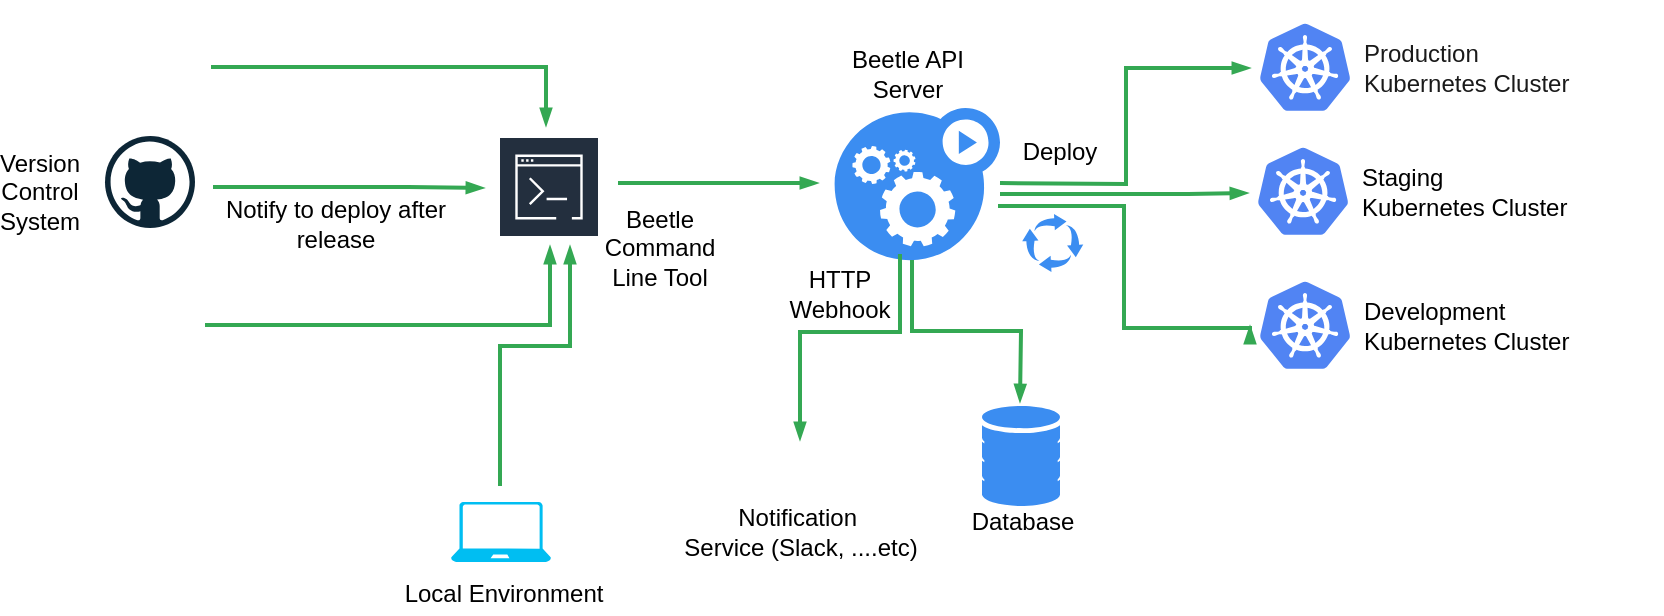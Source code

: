 <mxfile version="13.2.1" type="device"><diagram id="d1ab7348-05c3-a1e3-ca4d-12c340fd6b49" name="Page-1"><mxGraphModel dx="946" dy="646" grid="1" gridSize="10" guides="1" tooltips="1" connect="1" arrows="1" fold="1" page="1" pageScale="1" pageWidth="1169" pageHeight="827" background="#ffffff" math="0" shadow="0"><root><mxCell id="0"/><mxCell id="1" parent="0"/><mxCell id="8nSbS8ggI_Jema9zeWMo-166" style="edgeStyle=orthogonalEdgeStyle;rounded=0;orthogonalLoop=1;jettySize=auto;html=1;exitX=0.5;exitY=1;exitDx=0;exitDy=0;" parent="1" edge="1"><mxGeometry relative="1" as="geometry"><mxPoint x="835" y="290" as="sourcePoint"/><mxPoint x="835" y="290" as="targetPoint"/></mxGeometry></mxCell><mxCell id="8nSbS8ggI_Jema9zeWMo-167" style="edgeStyle=orthogonalEdgeStyle;rounded=0;orthogonalLoop=1;jettySize=auto;html=1;exitX=0.5;exitY=1;exitDx=0;exitDy=0;" parent="1" edge="1"><mxGeometry relative="1" as="geometry"><mxPoint x="835" y="290" as="sourcePoint"/><mxPoint x="835" y="290" as="targetPoint"/></mxGeometry></mxCell><mxCell id="8nSbS8ggI_Jema9zeWMo-173" value="" style="shape=mxgraph.gcp2.doubleRect;shadow=1;strokeWidth=1;fillColor=none;fontColor=#000000;verticalAlign=middle;strokeColor=none;" parent="1" vertex="1"><mxGeometry x="755" y="261" width="200" height="60" as="geometry"/></mxCell><mxCell id="8nSbS8ggI_Jema9zeWMo-174" value="&lt;font color=&quot;#1a1a1a&quot;&gt;Production &lt;br&gt;Kubernetes Cluster&lt;/font&gt;" style="dashed=0;connectable=0;html=1;fillColor=#5184F3;strokeColor=none;shape=mxgraph.gcp2.kubernetes_logo;part=1;labelPosition=right;verticalLabelPosition=middle;align=left;verticalAlign=middle;spacingLeft=5;fontColor=#999999;fontSize=12;" parent="8nSbS8ggI_Jema9zeWMo-173" vertex="1"><mxGeometry width="45" height="43.65" relative="1" as="geometry"><mxPoint x="5" y="7.675" as="offset"/></mxGeometry></mxCell><mxCell id="8nSbS8ggI_Jema9zeWMo-175" value="" style="shape=mxgraph.gcp2.doubleRect;shadow=1;strokeWidth=1;fillColor=none;fontColor=#000000;verticalAlign=middle;strokeColor=none;" parent="1" vertex="1"><mxGeometry x="755" y="390" width="200" height="60" as="geometry"/></mxCell><mxCell id="8nSbS8ggI_Jema9zeWMo-176" value="&lt;font color=&quot;#000000&quot;&gt;Development&amp;nbsp;&lt;br&gt;Kubernetes Cluster&lt;/font&gt;" style="dashed=0;connectable=0;html=1;fillColor=#5184F3;strokeColor=none;shape=mxgraph.gcp2.kubernetes_logo;part=1;labelPosition=right;verticalLabelPosition=middle;align=left;verticalAlign=middle;spacingLeft=5;fontColor=#999999;fontSize=12;" parent="8nSbS8ggI_Jema9zeWMo-175" vertex="1"><mxGeometry width="45" height="43.65" relative="1" as="geometry"><mxPoint x="5" y="7.675" as="offset"/></mxGeometry></mxCell><mxCell id="8nSbS8ggI_Jema9zeWMo-177" value="" style="shape=mxgraph.gcp2.doubleRect;shadow=1;strokeWidth=1;fillColor=none;fontColor=#000000;verticalAlign=middle;strokeColor=none;" parent="1" vertex="1"><mxGeometry x="754" y="323" width="200" height="60" as="geometry"/></mxCell><mxCell id="8nSbS8ggI_Jema9zeWMo-178" value="&lt;font color=&quot;#000000&quot;&gt;Staging&amp;nbsp;&lt;br&gt;Kubernetes Cluster&lt;/font&gt;" style="dashed=0;connectable=0;html=1;fillColor=#5184F3;strokeColor=none;shape=mxgraph.gcp2.kubernetes_logo;part=1;labelPosition=right;verticalLabelPosition=middle;align=left;verticalAlign=middle;spacingLeft=5;fontColor=#999999;fontSize=12;" parent="8nSbS8ggI_Jema9zeWMo-177" vertex="1"><mxGeometry width="45" height="43.65" relative="1" as="geometry"><mxPoint x="5" y="7.675" as="offset"/></mxGeometry></mxCell><mxCell id="8nSbS8ggI_Jema9zeWMo-182" value="" style="html=1;aspect=fixed;strokeColor=none;shadow=0;align=center;verticalAlign=top;fillColor=#3B8DF1;shape=mxgraph.gcp2.database_2" parent="1" vertex="1"><mxGeometry x="621.0" y="460" width="39" height="50" as="geometry"/></mxCell><mxCell id="8nSbS8ggI_Jema9zeWMo-183" value="" style="html=1;aspect=fixed;strokeColor=none;shadow=0;align=center;verticalAlign=top;fillColor=#3B8DF1;shape=mxgraph.gcp2.gear_load;fontColor=#000000;" parent="1" vertex="1"><mxGeometry x="547.3" y="311" width="82.7" height="76.08" as="geometry"/></mxCell><mxCell id="8nSbS8ggI_Jema9zeWMo-185" value="" style="dashed=0;outlineConnect=0;html=1;align=center;labelPosition=center;verticalLabelPosition=bottom;verticalAlign=top;shape=mxgraph.weblogos.github;fontColor=#000000;" parent="1" vertex="1"><mxGeometry x="182.5" y="325" width="45" height="46" as="geometry"/></mxCell><mxCell id="8nSbS8ggI_Jema9zeWMo-188" value="" style="shape=image;html=1;verticalAlign=top;verticalLabelPosition=bottom;labelBackgroundColor=#ffffff;imageAspect=0;aspect=fixed;image=https://cdn1.iconfinder.com/data/icons/brands-jolly/220/bitbucket-social-network-brand-logo-128.png;fontColor=#000000;" parent="1" vertex="1"><mxGeometry x="180" y="390" width="50" height="50" as="geometry"/></mxCell><mxCell id="8nSbS8ggI_Jema9zeWMo-190" value="" style="outlineConnect=0;fontColor=#232F3E;gradientColor=none;strokeColor=#ffffff;fillColor=#232F3E;dashed=0;verticalLabelPosition=middle;verticalAlign=bottom;align=center;html=1;whiteSpace=wrap;fontSize=10;fontStyle=1;spacing=3;shape=mxgraph.aws4.productIcon;prIcon=mxgraph.aws4.command_line_interface;" parent="1" vertex="1"><mxGeometry x="379" y="325" width="51" height="32" as="geometry"/></mxCell><mxCell id="8nSbS8ggI_Jema9zeWMo-194" value="" style="edgeStyle=orthogonalEdgeStyle;fontSize=12;html=1;endArrow=blockThin;endFill=1;rounded=0;strokeWidth=2;endSize=4;startSize=4;strokeColor=#34A853;dashed=0;entryX=0;entryY=0.5;entryDx=0;entryDy=0;" parent="1" target="8nSbS8ggI_Jema9zeWMo-173" edge="1"><mxGeometry width="100" relative="1" as="geometry"><mxPoint x="630" y="348.54" as="sourcePoint"/><mxPoint x="730" y="348.54" as="targetPoint"/></mxGeometry></mxCell><mxCell id="8nSbS8ggI_Jema9zeWMo-195" value="" style="edgeStyle=orthogonalEdgeStyle;fontSize=12;html=1;endArrow=blockThin;endFill=1;rounded=0;strokeWidth=2;endSize=4;startSize=4;strokeColor=#34A853;dashed=0;entryX=0;entryY=0.5;entryDx=0;entryDy=0;" parent="1" target="8nSbS8ggI_Jema9zeWMo-175" edge="1"><mxGeometry width="100" relative="1" as="geometry"><mxPoint x="629" y="360" as="sourcePoint"/><mxPoint x="754" y="300" as="targetPoint"/><Array as="points"><mxPoint x="692" y="360"/><mxPoint x="692" y="421"/></Array></mxGeometry></mxCell><mxCell id="8nSbS8ggI_Jema9zeWMo-196" value="" style="edgeStyle=orthogonalEdgeStyle;fontSize=12;html=1;endArrow=blockThin;endFill=1;rounded=0;strokeWidth=2;endSize=4;startSize=4;strokeColor=#34A853;dashed=0;" parent="1" edge="1"><mxGeometry width="100" relative="1" as="geometry"><mxPoint x="630" y="354" as="sourcePoint"/><mxPoint x="754" y="353.54" as="targetPoint"/><Array as="points"><mxPoint x="724" y="353.54"/><mxPoint x="724" y="353.54"/></Array></mxGeometry></mxCell><mxCell id="8nSbS8ggI_Jema9zeWMo-197" value="" style="edgeStyle=orthogonalEdgeStyle;fontSize=12;html=1;endArrow=blockThin;endFill=1;rounded=0;strokeWidth=2;endSize=4;startSize=4;strokeColor=#34A853;dashed=0;exitX=0.468;exitY=0.999;exitDx=0;exitDy=0;exitPerimeter=0;" parent="1" edge="1" source="8nSbS8ggI_Jema9zeWMo-183"><mxGeometry width="100" relative="1" as="geometry"><mxPoint x="640" y="398" as="sourcePoint"/><mxPoint x="640" y="458" as="targetPoint"/></mxGeometry></mxCell><mxCell id="8nSbS8ggI_Jema9zeWMo-198" value="" style="edgeStyle=orthogonalEdgeStyle;fontSize=12;html=1;endArrow=blockThin;endFill=1;rounded=0;strokeWidth=2;endSize=4;startSize=4;strokeColor=#34A853;dashed=0;" parent="1" edge="1"><mxGeometry width="100" relative="1" as="geometry"><mxPoint x="439" y="348.54" as="sourcePoint"/><mxPoint x="539" y="348.54" as="targetPoint"/></mxGeometry></mxCell><mxCell id="8nSbS8ggI_Jema9zeWMo-199" value="" style="shape=image;html=1;verticalAlign=top;verticalLabelPosition=bottom;labelBackgroundColor=#ffffff;imageAspect=0;aspect=fixed;image=https://cdn4.iconfinder.com/data/icons/logos-and-brands/512/144_Gitlab_logo_logos-128.png;fontColor=#000000;" parent="1" vertex="1"><mxGeometry x="182.5" y="261" width="50" height="50" as="geometry"/></mxCell><mxCell id="8nSbS8ggI_Jema9zeWMo-200" value="" style="edgeStyle=orthogonalEdgeStyle;fontSize=12;html=1;endArrow=blockThin;endFill=1;rounded=0;strokeWidth=2;endSize=4;startSize=4;strokeColor=#34A853;dashed=0;" parent="1" edge="1"><mxGeometry width="100" relative="1" as="geometry"><mxPoint x="236.5" y="350.5" as="sourcePoint"/><mxPoint x="372" y="351" as="targetPoint"/><Array as="points"><mxPoint x="334" y="351"/><mxPoint x="334" y="351"/></Array></mxGeometry></mxCell><mxCell id="8nSbS8ggI_Jema9zeWMo-201" value="" style="edgeStyle=orthogonalEdgeStyle;fontSize=12;html=1;endArrow=blockThin;endFill=1;rounded=0;strokeWidth=2;endSize=4;startSize=4;strokeColor=#34A853;dashed=0;" parent="1" edge="1"><mxGeometry width="100" relative="1" as="geometry"><mxPoint x="232.5" y="419.5" as="sourcePoint"/><mxPoint x="405" y="380" as="targetPoint"/><Array as="points"><mxPoint x="405" y="420"/></Array></mxGeometry></mxCell><mxCell id="8nSbS8ggI_Jema9zeWMo-202" value="" style="edgeStyle=orthogonalEdgeStyle;fontSize=12;html=1;endArrow=blockThin;endFill=1;rounded=0;strokeWidth=2;endSize=4;startSize=4;strokeColor=#34A853;dashed=0;" parent="1" edge="1"><mxGeometry width="100" relative="1" as="geometry"><mxPoint x="235.5" y="290.5" as="sourcePoint"/><mxPoint x="403" y="320" as="targetPoint"/><Array as="points"><mxPoint x="403" y="291"/></Array></mxGeometry></mxCell><mxCell id="8nSbS8ggI_Jema9zeWMo-205" value="Database" style="text;html=1;strokeColor=none;fillColor=none;align=center;verticalAlign=middle;whiteSpace=wrap;rounded=0;fontColor=#000000;" parent="1" vertex="1"><mxGeometry x="625.82" y="513" width="31.35" height="10" as="geometry"/></mxCell><mxCell id="8nSbS8ggI_Jema9zeWMo-206" value="Beetle API Server" style="text;html=1;strokeColor=none;fillColor=none;align=center;verticalAlign=middle;whiteSpace=wrap;rounded=0;fontColor=#000000;fontStyle=0" parent="1" vertex="1"><mxGeometry x="548" y="278" width="72.11" height="32" as="geometry"/></mxCell><mxCell id="8nSbS8ggI_Jema9zeWMo-207" value="Beetle Command Line Tool" style="text;html=1;strokeColor=none;fillColor=none;align=center;verticalAlign=middle;whiteSpace=wrap;rounded=0;fontColor=#000000;" parent="1" vertex="1"><mxGeometry x="430" y="363" width="60" height="35" as="geometry"/></mxCell><mxCell id="8nSbS8ggI_Jema9zeWMo-208" value="Version Control System" style="text;html=1;strokeColor=none;fillColor=none;align=center;verticalAlign=middle;whiteSpace=wrap;rounded=0;fontColor=#000000;" parent="1" vertex="1"><mxGeometry x="130" y="343" width="40" height="20" as="geometry"/></mxCell><mxCell id="8nSbS8ggI_Jema9zeWMo-210" value="Notify to deploy after release" style="text;html=1;strokeColor=none;fillColor=none;align=center;verticalAlign=middle;whiteSpace=wrap;rounded=0;fontColor=#000000;" parent="1" vertex="1"><mxGeometry x="240" y="359" width="115.5" height="20" as="geometry"/></mxCell><mxCell id="8nSbS8ggI_Jema9zeWMo-215" value="Deploy" style="text;html=1;strokeColor=none;fillColor=none;align=center;verticalAlign=middle;whiteSpace=wrap;rounded=0;shadow=0;fontColor=#000000;" parent="1" vertex="1"><mxGeometry x="640" y="323" width="40" height="20" as="geometry"/></mxCell><mxCell id="8nSbS8ggI_Jema9zeWMo-217" value="" style="verticalLabelPosition=bottom;html=1;verticalAlign=top;align=center;strokeColor=none;fillColor=#00BEF2;shape=mxgraph.azure.laptop;pointerEvents=1;shadow=0;fontColor=#000000;" parent="1" vertex="1"><mxGeometry x="355.5" y="508" width="50" height="30" as="geometry"/></mxCell><mxCell id="8nSbS8ggI_Jema9zeWMo-218" value="" style="edgeStyle=orthogonalEdgeStyle;fontSize=12;html=1;endArrow=blockThin;endFill=1;rounded=0;strokeWidth=2;endSize=4;startSize=4;strokeColor=#34A853;dashed=0;" parent="1" edge="1"><mxGeometry width="100" relative="1" as="geometry"><mxPoint x="380" y="500" as="sourcePoint"/><mxPoint x="415" y="380" as="targetPoint"/><Array as="points"><mxPoint x="415" y="430"/></Array></mxGeometry></mxCell><mxCell id="8nSbS8ggI_Jema9zeWMo-219" value="Local&amp;nbsp;Environment" style="text;html=1;strokeColor=none;fillColor=none;align=center;verticalAlign=middle;whiteSpace=wrap;rounded=0;shadow=0;fontColor=#000000;" parent="1" vertex="1"><mxGeometry x="361.5" y="544" width="40" height="20" as="geometry"/></mxCell><mxCell id="8nSbS8ggI_Jema9zeWMo-220" value="" style="html=1;aspect=fixed;strokeColor=none;shadow=0;align=center;verticalAlign=top;fillColor=#3B8DF1;shape=mxgraph.gcp2.arrows_system;fontColor=#000000;" parent="1" vertex="1"><mxGeometry x="641.11" y="364" width="30.53" height="29" as="geometry"/></mxCell><mxCell id="OsBLHMVKIjByMZ_NQ2fX-2" value="" style="edgeStyle=orthogonalEdgeStyle;fontSize=12;html=1;endArrow=blockThin;endFill=1;rounded=0;strokeWidth=2;endSize=4;startSize=4;strokeColor=#34A853;dashed=0;exitX=0.383;exitY=0.933;exitDx=0;exitDy=0;exitPerimeter=0;entryX=0.5;entryY=0;entryDx=0;entryDy=0;" edge="1" parent="1" target="OsBLHMVKIjByMZ_NQ2fX-6"><mxGeometry width="100" relative="1" as="geometry"><mxPoint x="578.974" y="384.983" as="sourcePoint"/><mxPoint x="530" y="460" as="targetPoint"/><Array as="points"><mxPoint x="580" y="385"/><mxPoint x="580" y="423"/><mxPoint x="530" y="423"/></Array></mxGeometry></mxCell><mxCell id="OsBLHMVKIjByMZ_NQ2fX-6" value="" style="shape=image;html=1;verticalAlign=top;verticalLabelPosition=bottom;labelBackgroundColor=#ffffff;imageAspect=0;aspect=fixed;image=https://cdn4.iconfinder.com/data/icons/basic-ui-2-line/32/bell-dot-notification-notify-ring-128.png" vertex="1" parent="1"><mxGeometry x="515" y="477" width="30" height="30" as="geometry"/></mxCell><mxCell id="OsBLHMVKIjByMZ_NQ2fX-8" value="Notification&amp;nbsp;&lt;br&gt;Service (Slack, ....etc)" style="text;html=1;strokeColor=none;fillColor=none;align=center;verticalAlign=middle;whiteSpace=wrap;rounded=0;fontColor=#000000;" vertex="1" parent="1"><mxGeometry x="453.65" y="518" width="152.7" height="10" as="geometry"/></mxCell><mxCell id="OsBLHMVKIjByMZ_NQ2fX-12" value="HTTP Webhook" style="text;html=1;strokeColor=none;fillColor=none;align=center;verticalAlign=middle;whiteSpace=wrap;rounded=0;" vertex="1" parent="1"><mxGeometry x="530" y="394" width="40" height="20" as="geometry"/></mxCell></root></mxGraphModel></diagram></mxfile>